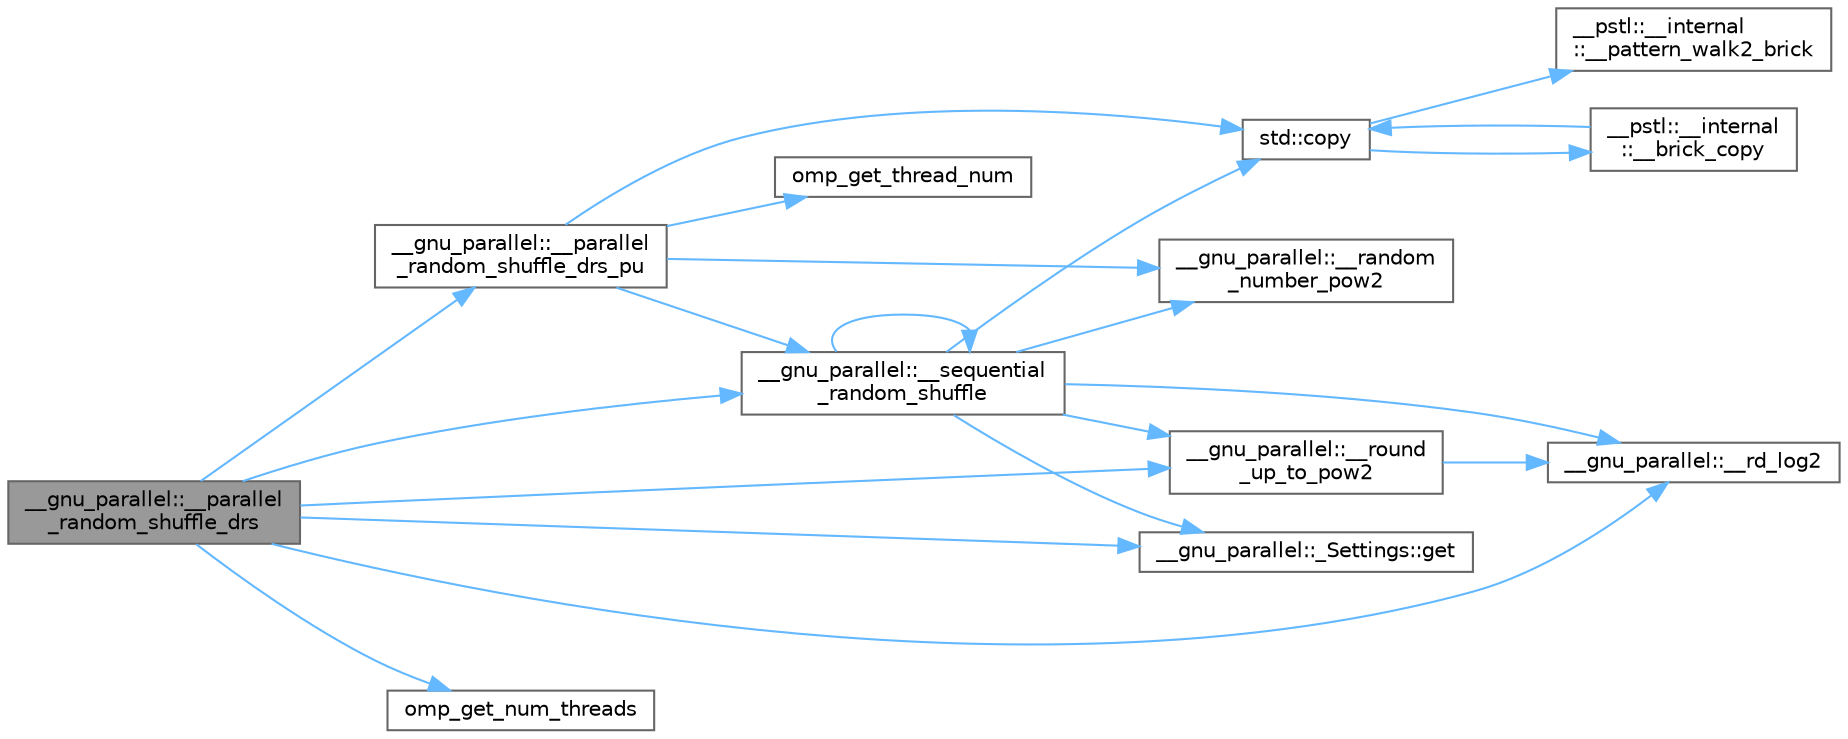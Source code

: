 digraph "__gnu_parallel::__parallel_random_shuffle_drs"
{
 // LATEX_PDF_SIZE
  bgcolor="transparent";
  edge [fontname=Helvetica,fontsize=10,labelfontname=Helvetica,labelfontsize=10];
  node [fontname=Helvetica,fontsize=10,shape=box,height=0.2,width=0.4];
  rankdir="LR";
  Node1 [id="Node000001",label="__gnu_parallel::__parallel\l_random_shuffle_drs",height=0.2,width=0.4,color="gray40", fillcolor="grey60", style="filled", fontcolor="black",tooltip="Main parallel random shuffle step."];
  Node1 -> Node2 [id="edge1_Node000001_Node000002",color="steelblue1",style="solid",tooltip=" "];
  Node2 [id="Node000002",label="__gnu_parallel::__parallel\l_random_shuffle_drs_pu",height=0.2,width=0.4,color="grey40", fillcolor="white", style="filled",URL="$namespace____gnu__parallel.html#ab52b56076dd965bea099a7187e621d0b",tooltip="Random shuffle code executed by each thread."];
  Node2 -> Node3 [id="edge2_Node000002_Node000003",color="steelblue1",style="solid",tooltip=" "];
  Node3 [id="Node000003",label="__gnu_parallel::__random\l_number_pow2",height=0.2,width=0.4,color="grey40", fillcolor="white", style="filled",URL="$namespace____gnu__parallel.html#a06421834042f49edbb2abb2dd931315d",tooltip="Generate a random number in [0,2^__logp)."];
  Node2 -> Node4 [id="edge3_Node000002_Node000004",color="steelblue1",style="solid",tooltip=" "];
  Node4 [id="Node000004",label="__gnu_parallel::__sequential\l_random_shuffle",height=0.2,width=0.4,color="grey40", fillcolor="white", style="filled",URL="$namespace____gnu__parallel.html#aa9ee237cbbdd03ed217714a05e5a8868",tooltip="Sequential cache-efficient random shuffle."];
  Node4 -> Node3 [id="edge4_Node000004_Node000003",color="steelblue1",style="solid",tooltip=" "];
  Node4 -> Node5 [id="edge5_Node000004_Node000005",color="steelblue1",style="solid",tooltip=" "];
  Node5 [id="Node000005",label="__gnu_parallel::__rd_log2",height=0.2,width=0.4,color="grey40", fillcolor="white", style="filled",URL="$namespace____gnu__parallel.html#ae8e1f6dc07de01f28bf591339cf8aa9c",tooltip="Calculates the rounded-down logarithm of __n for base 2."];
  Node4 -> Node6 [id="edge6_Node000004_Node000006",color="steelblue1",style="solid",tooltip=" "];
  Node6 [id="Node000006",label="__gnu_parallel::__round\l_up_to_pow2",height=0.2,width=0.4,color="grey40", fillcolor="white", style="filled",URL="$namespace____gnu__parallel.html#a9105a85041ac81dba62d60dc669ec169",tooltip="Round up to the next greater power of 2."];
  Node6 -> Node5 [id="edge7_Node000006_Node000005",color="steelblue1",style="solid",tooltip=" "];
  Node4 -> Node4 [id="edge8_Node000004_Node000004",color="steelblue1",style="solid",tooltip=" "];
  Node4 -> Node7 [id="edge9_Node000004_Node000007",color="steelblue1",style="solid",tooltip=" "];
  Node7 [id="Node000007",label="std::copy",height=0.2,width=0.4,color="grey40", fillcolor="white", style="filled",URL="$namespacestd.html#a4e3366cc5ea1e47fac759952b877ed0d",tooltip=" "];
  Node7 -> Node8 [id="edge10_Node000007_Node000008",color="steelblue1",style="solid",tooltip=" "];
  Node8 [id="Node000008",label="__pstl::__internal\l::__brick_copy",height=0.2,width=0.4,color="grey40", fillcolor="white", style="filled",URL="$namespace____pstl_1_1____internal.html#afeb0a574201d45df430150e28155b9de",tooltip=" "];
  Node8 -> Node7 [id="edge11_Node000008_Node000007",color="steelblue1",style="solid",tooltip=" "];
  Node7 -> Node9 [id="edge12_Node000007_Node000009",color="steelblue1",style="solid",tooltip=" "];
  Node9 [id="Node000009",label="__pstl::__internal\l::__pattern_walk2_brick",height=0.2,width=0.4,color="grey40", fillcolor="white", style="filled",URL="$namespace____pstl_1_1____internal.html#a28e6956cf2cd3d8cfe4949d41a700cc5",tooltip=" "];
  Node4 -> Node10 [id="edge13_Node000004_Node000010",color="steelblue1",style="solid",tooltip=" "];
  Node10 [id="Node000010",label="__gnu_parallel::_Settings::get",height=0.2,width=0.4,color="grey40", fillcolor="white", style="filled",URL="$struct____gnu__parallel_1_1___settings.html#adf11d9453707f1145a9e221ab7630bd3",tooltip="Get the global settings."];
  Node2 -> Node7 [id="edge14_Node000002_Node000007",color="steelblue1",style="solid",tooltip=" "];
  Node2 -> Node11 [id="edge15_Node000002_Node000011",color="steelblue1",style="solid",tooltip=" "];
  Node11 [id="Node000011",label="omp_get_thread_num",height=0.2,width=0.4,color="grey40", fillcolor="white", style="filled",URL="$_classes_2lib_2include_2omp_8h.html#aa03cf372d8266eef024262a68d304e1b",tooltip=" "];
  Node1 -> Node5 [id="edge16_Node000001_Node000005",color="steelblue1",style="solid",tooltip=" "];
  Node1 -> Node6 [id="edge17_Node000001_Node000006",color="steelblue1",style="solid",tooltip=" "];
  Node1 -> Node4 [id="edge18_Node000001_Node000004",color="steelblue1",style="solid",tooltip=" "];
  Node1 -> Node10 [id="edge19_Node000001_Node000010",color="steelblue1",style="solid",tooltip=" "];
  Node1 -> Node12 [id="edge20_Node000001_Node000012",color="steelblue1",style="solid",tooltip=" "];
  Node12 [id="Node000012",label="omp_get_num_threads",height=0.2,width=0.4,color="grey40", fillcolor="white", style="filled",URL="$_classes_2lib_2include_2omp_8h.html#ac42ead04531fd33507e3d3a6f648b200",tooltip=" "];
}

